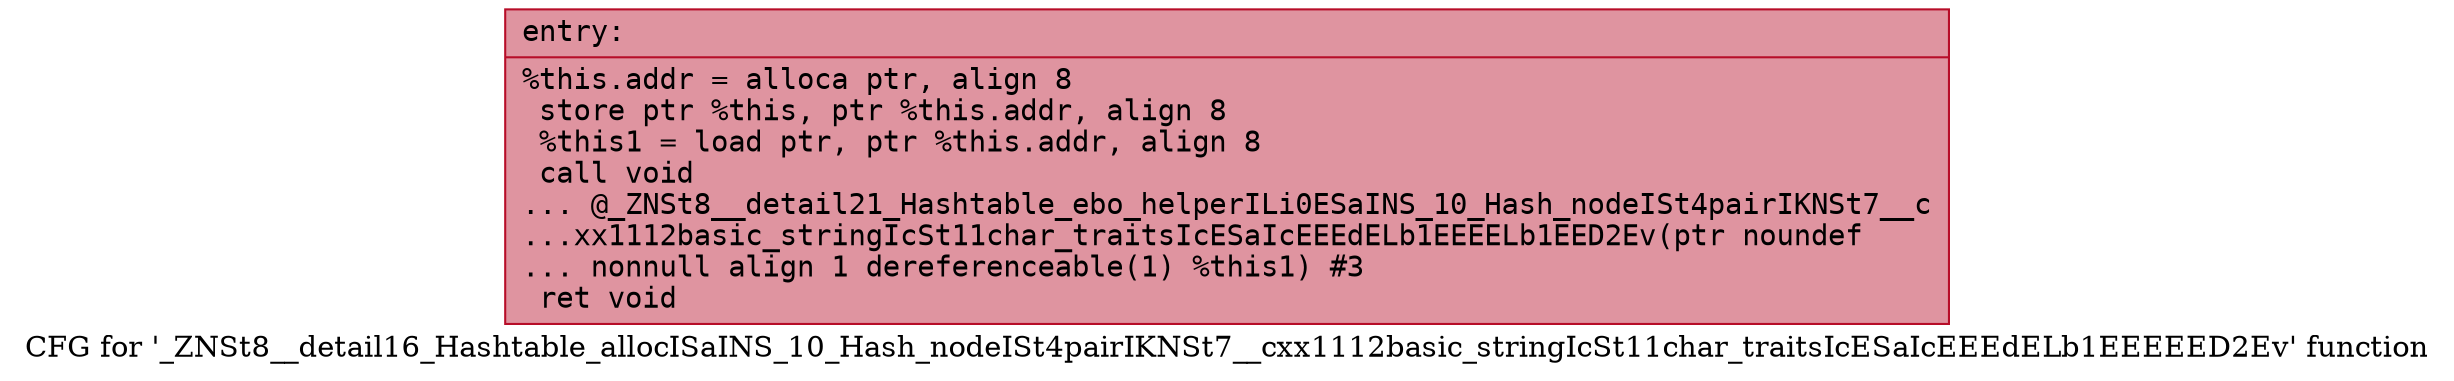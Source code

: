 digraph "CFG for '_ZNSt8__detail16_Hashtable_allocISaINS_10_Hash_nodeISt4pairIKNSt7__cxx1112basic_stringIcSt11char_traitsIcESaIcEEEdELb1EEEEED2Ev' function" {
	label="CFG for '_ZNSt8__detail16_Hashtable_allocISaINS_10_Hash_nodeISt4pairIKNSt7__cxx1112basic_stringIcSt11char_traitsIcESaIcEEEdELb1EEEEED2Ev' function";

	Node0x556bfe98b680 [shape=record,color="#b70d28ff", style=filled, fillcolor="#b70d2870" fontname="Courier",label="{entry:\l|  %this.addr = alloca ptr, align 8\l  store ptr %this, ptr %this.addr, align 8\l  %this1 = load ptr, ptr %this.addr, align 8\l  call void\l... @_ZNSt8__detail21_Hashtable_ebo_helperILi0ESaINS_10_Hash_nodeISt4pairIKNSt7__c\l...xx1112basic_stringIcSt11char_traitsIcESaIcEEEdELb1EEEELb1EED2Ev(ptr noundef\l... nonnull align 1 dereferenceable(1) %this1) #3\l  ret void\l}"];
}
